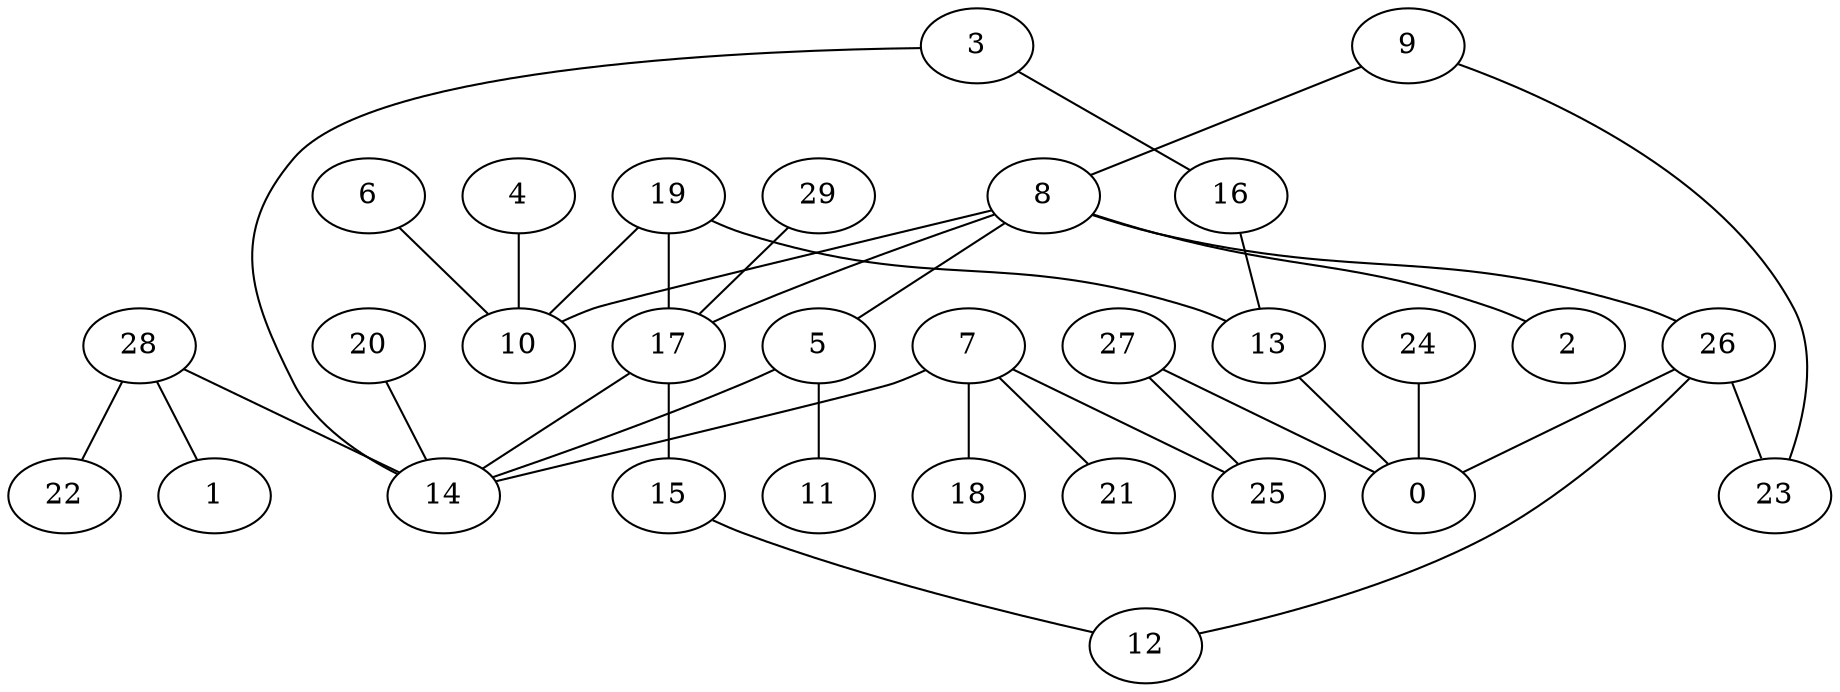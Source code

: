 digraph GG_graph {

subgraph G_graph {
edge [color = black]
"19" -> "17" [dir = none]
"28" -> "22" [dir = none]
"28" -> "1" [dir = none]
"28" -> "14" [dir = none]
"15" -> "12" [dir = none]
"29" -> "17" [dir = none]
"13" -> "0" [dir = none]
"17" -> "15" [dir = none]
"17" -> "14" [dir = none]
"9" -> "8" [dir = none]
"7" -> "18" [dir = none]
"7" -> "21" [dir = none]
"7" -> "14" [dir = none]
"27" -> "25" [dir = none]
"27" -> "0" [dir = none]
"26" -> "23" [dir = none]
"26" -> "0" [dir = none]
"8" -> "10" [dir = none]
"8" -> "2" [dir = none]
"8" -> "26" [dir = none]
"8" -> "17" [dir = none]
"20" -> "14" [dir = none]
"5" -> "11" [dir = none]
"5" -> "14" [dir = none]
"16" -> "13" [dir = none]
"6" -> "10" [dir = none]
"3" -> "14" [dir = none]
"24" -> "0" [dir = none]
"4" -> "10" [dir = none]
"8" -> "5" [dir = none]
"19" -> "13" [dir = none]
"9" -> "23" [dir = none]
"7" -> "25" [dir = none]
"19" -> "10" [dir = none]
"3" -> "16" [dir = none]
"26" -> "12" [dir = none]
}

}
